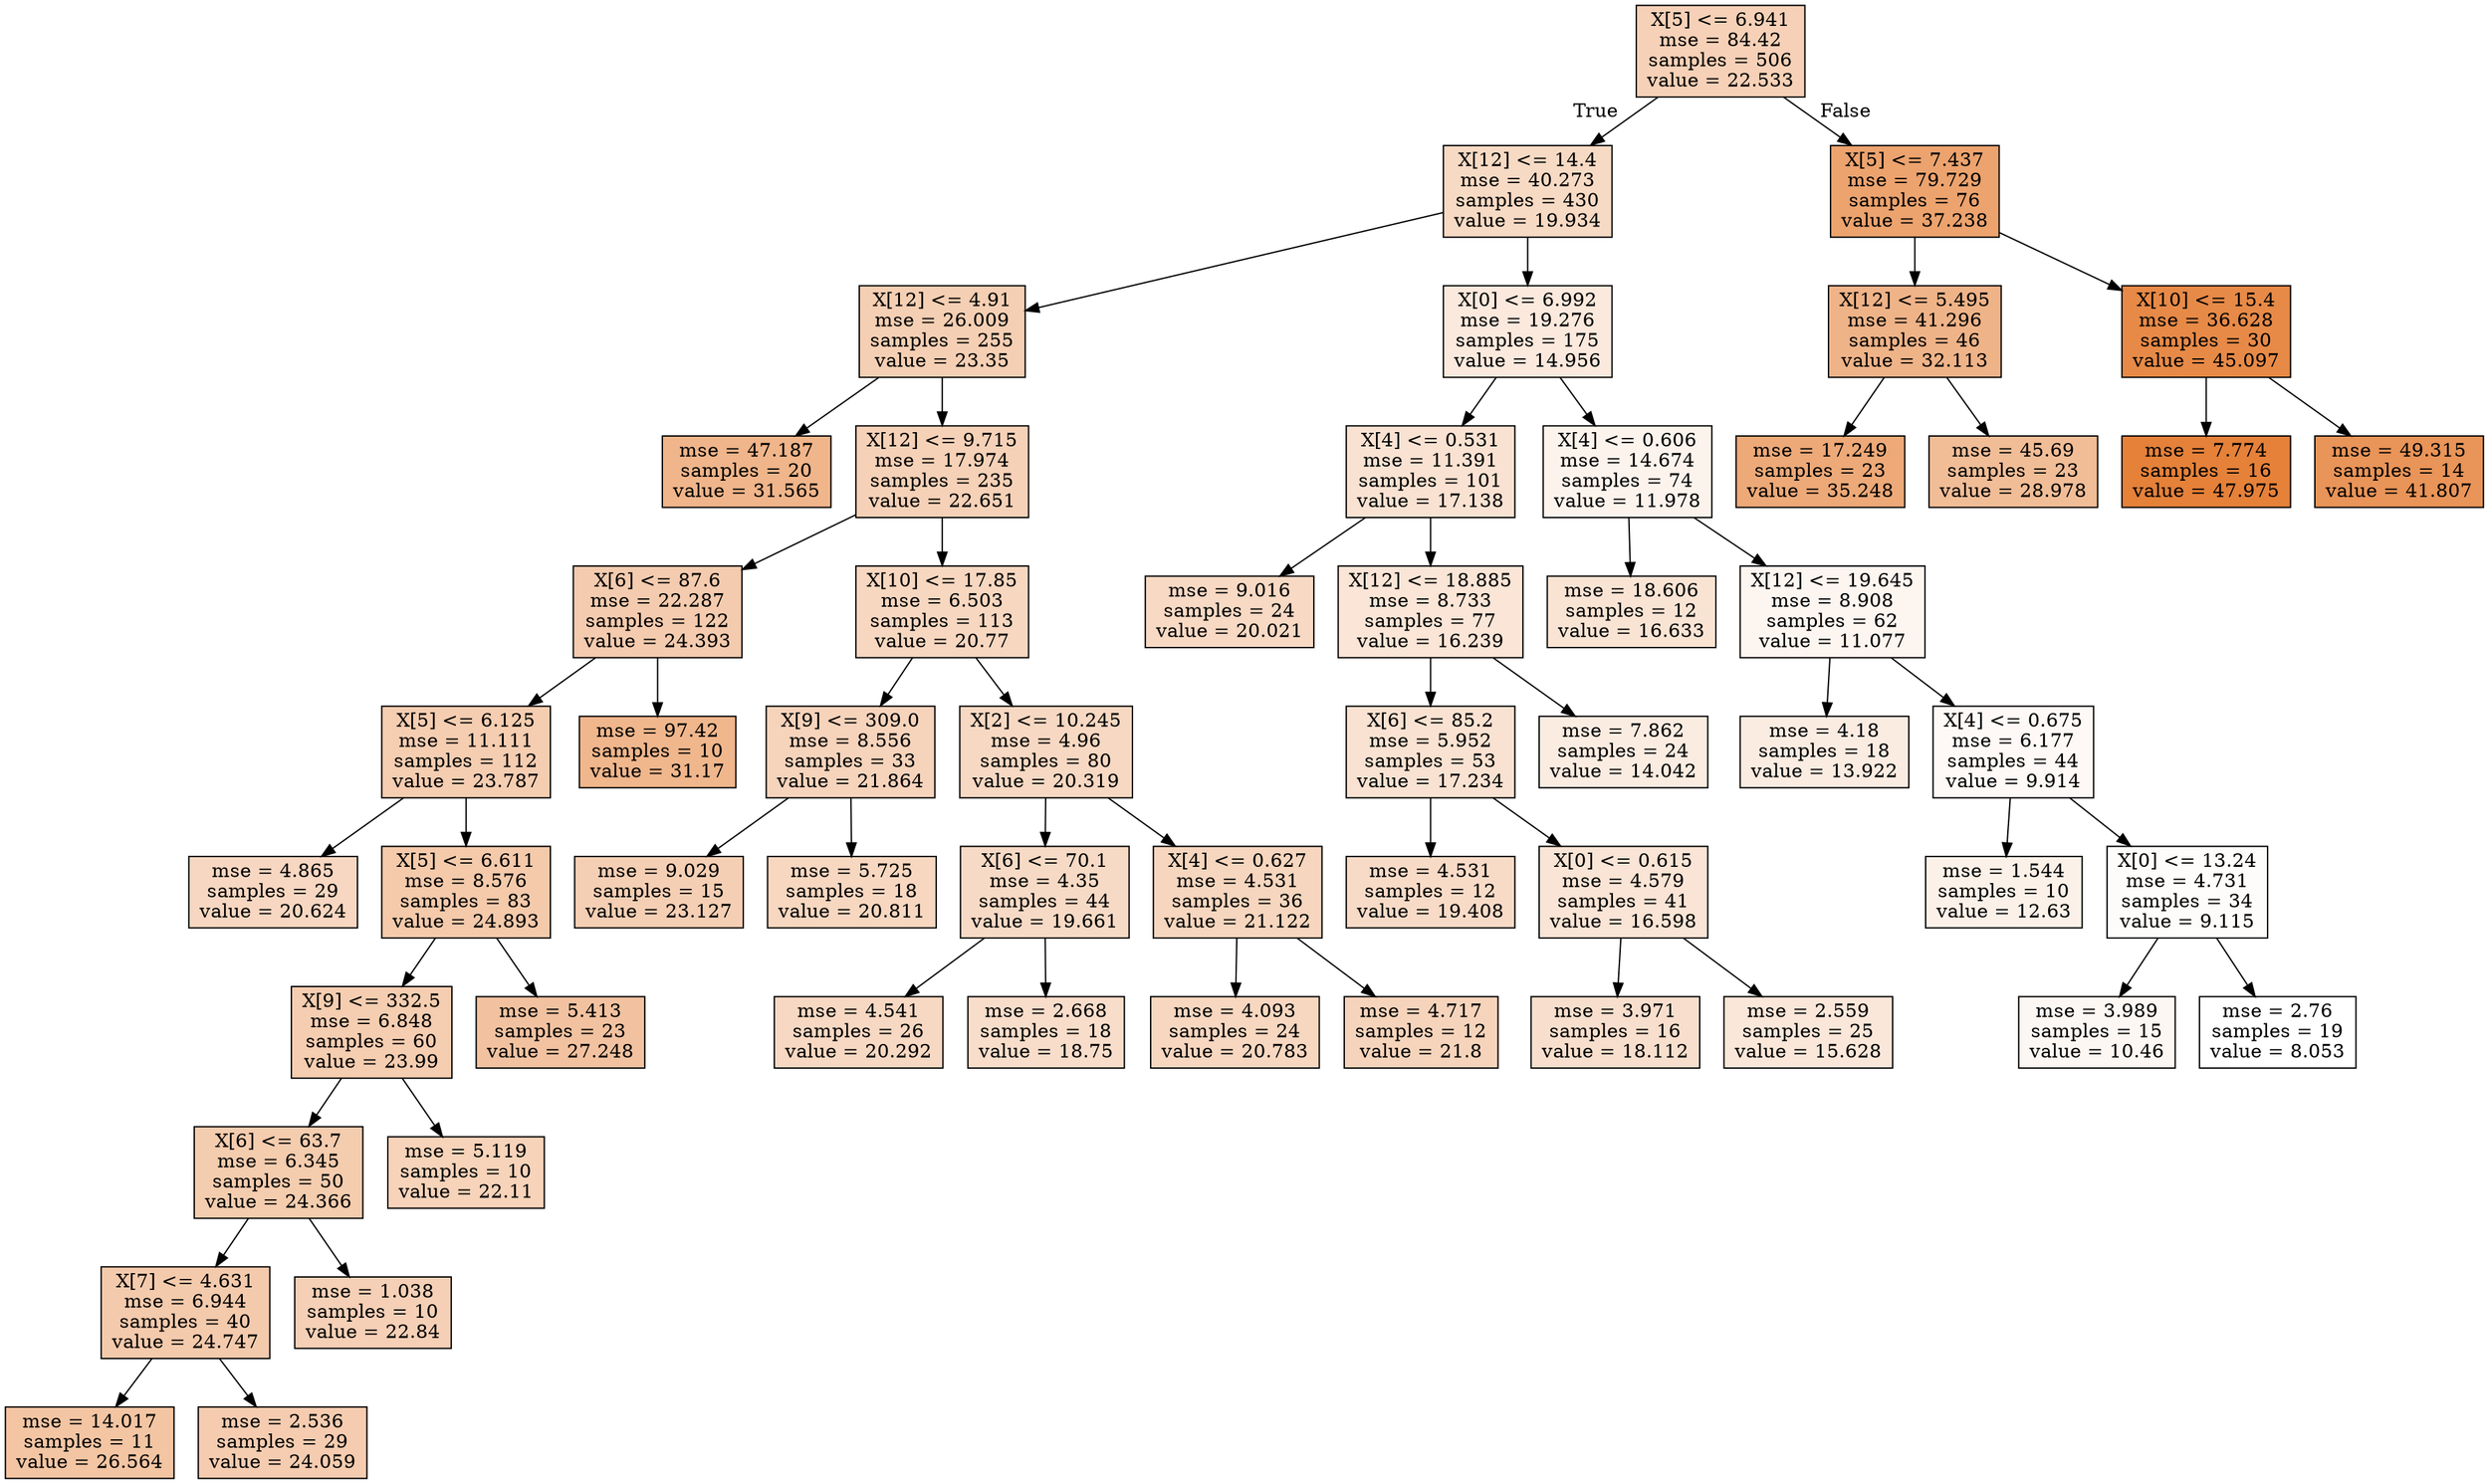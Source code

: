 digraph Tree {
node [shape=box, style="filled", color="black"] ;
0 [label="X[5] <= 6.941\nmse = 84.42\nsamples = 506\nvalue = 22.533", fillcolor="#f6d1b7"] ;
1 [label="X[12] <= 14.4\nmse = 40.273\nsamples = 430\nvalue = 19.934", fillcolor="#f7dac4"] ;
0 -> 1 [labeldistance=2.5, labelangle=45, headlabel="True"] ;
2 [label="X[12] <= 4.91\nmse = 26.009\nsamples = 255\nvalue = 23.35", fillcolor="#f5cfb3"] ;
1 -> 2 ;
3 [label="mse = 47.187\nsamples = 20\nvalue = 31.565", fillcolor="#f0b58a"] ;
2 -> 3 ;
4 [label="X[12] <= 9.715\nmse = 17.974\nsamples = 235\nvalue = 22.651", fillcolor="#f5d1b7"] ;
2 -> 4 ;
5 [label="X[6] <= 87.6\nmse = 22.287\nsamples = 122\nvalue = 24.393", fillcolor="#f4cbae"] ;
4 -> 5 ;
6 [label="X[5] <= 6.125\nmse = 11.111\nsamples = 112\nvalue = 23.787", fillcolor="#f5cdb1"] ;
5 -> 6 ;
7 [label="mse = 4.865\nsamples = 29\nvalue = 20.624", fillcolor="#f7d7c1"] ;
6 -> 7 ;
8 [label="X[5] <= 6.611\nmse = 8.576\nsamples = 83\nvalue = 24.893", fillcolor="#f4caab"] ;
6 -> 8 ;
9 [label="X[9] <= 332.5\nmse = 6.848\nsamples = 60\nvalue = 23.99", fillcolor="#f5cdb0"] ;
8 -> 9 ;
10 [label="X[6] <= 63.7\nmse = 6.345\nsamples = 50\nvalue = 24.366", fillcolor="#f4ccae"] ;
9 -> 10 ;
11 [label="X[7] <= 4.631\nmse = 6.944\nsamples = 40\nvalue = 24.747", fillcolor="#f4caac"] ;
10 -> 11 ;
12 [label="mse = 14.017\nsamples = 11\nvalue = 26.564", fillcolor="#f3c5a3"] ;
11 -> 12 ;
13 [label="mse = 2.536\nsamples = 29\nvalue = 24.059", fillcolor="#f5ccb0"] ;
11 -> 13 ;
14 [label="mse = 1.038\nsamples = 10\nvalue = 22.84", fillcolor="#f5d0b6"] ;
10 -> 14 ;
15 [label="mse = 5.119\nsamples = 10\nvalue = 22.11", fillcolor="#f6d3b9"] ;
9 -> 15 ;
16 [label="mse = 5.413\nsamples = 23\nvalue = 27.248", fillcolor="#f2c2a0"] ;
8 -> 16 ;
17 [label="mse = 97.42\nsamples = 10\nvalue = 31.17", fillcolor="#f0b68c"] ;
5 -> 17 ;
18 [label="X[10] <= 17.85\nmse = 6.503\nsamples = 113\nvalue = 20.77", fillcolor="#f7d7c0"] ;
4 -> 18 ;
19 [label="X[9] <= 309.0\nmse = 8.556\nsamples = 33\nvalue = 21.864", fillcolor="#f6d3bb"] ;
18 -> 19 ;
20 [label="mse = 9.029\nsamples = 15\nvalue = 23.127", fillcolor="#f5cfb4"] ;
19 -> 20 ;
21 [label="mse = 5.725\nsamples = 18\nvalue = 20.811", fillcolor="#f7d7c0"] ;
19 -> 21 ;
22 [label="X[2] <= 10.245\nmse = 4.96\nsamples = 80\nvalue = 20.319", fillcolor="#f7d8c2"] ;
18 -> 22 ;
23 [label="X[6] <= 70.1\nmse = 4.35\nsamples = 44\nvalue = 19.661", fillcolor="#f7dac5"] ;
22 -> 23 ;
24 [label="mse = 4.541\nsamples = 26\nvalue = 20.292", fillcolor="#f7d8c2"] ;
23 -> 24 ;
25 [label="mse = 2.668\nsamples = 18\nvalue = 18.75", fillcolor="#f8ddca"] ;
23 -> 25 ;
26 [label="X[4] <= 0.627\nmse = 4.531\nsamples = 36\nvalue = 21.122", fillcolor="#f6d6be"] ;
22 -> 26 ;
27 [label="mse = 4.093\nsamples = 24\nvalue = 20.783", fillcolor="#f7d7c0"] ;
26 -> 27 ;
28 [label="mse = 4.717\nsamples = 12\nvalue = 21.8", fillcolor="#f6d4bb"] ;
26 -> 28 ;
29 [label="X[0] <= 6.992\nmse = 19.276\nsamples = 175\nvalue = 14.956", fillcolor="#fbe9dd"] ;
1 -> 29 ;
30 [label="X[4] <= 0.531\nmse = 11.391\nsamples = 101\nvalue = 17.138", fillcolor="#f9e2d2"] ;
29 -> 30 ;
31 [label="mse = 9.016\nsamples = 24\nvalue = 20.021", fillcolor="#f7d9c4"] ;
30 -> 31 ;
32 [label="X[12] <= 18.885\nmse = 8.733\nsamples = 77\nvalue = 16.239", fillcolor="#fae5d6"] ;
30 -> 32 ;
33 [label="X[6] <= 85.2\nmse = 5.952\nsamples = 53\nvalue = 17.234", fillcolor="#f9e2d1"] ;
32 -> 33 ;
34 [label="mse = 4.531\nsamples = 12\nvalue = 19.408", fillcolor="#f8dbc7"] ;
33 -> 34 ;
35 [label="X[0] <= 0.615\nmse = 4.579\nsamples = 41\nvalue = 16.598", fillcolor="#f9e4d5"] ;
33 -> 35 ;
36 [label="mse = 3.971\nsamples = 16\nvalue = 18.112", fillcolor="#f8dfcd"] ;
35 -> 36 ;
37 [label="mse = 2.559\nsamples = 25\nvalue = 15.628", fillcolor="#fae7d9"] ;
35 -> 37 ;
38 [label="mse = 7.862\nsamples = 24\nvalue = 14.042", fillcolor="#fbece1"] ;
32 -> 38 ;
39 [label="X[4] <= 0.606\nmse = 14.674\nsamples = 74\nvalue = 11.978", fillcolor="#fcf3ec"] ;
29 -> 39 ;
40 [label="mse = 18.606\nsamples = 12\nvalue = 16.633", fillcolor="#f9e4d4"] ;
39 -> 40 ;
41 [label="X[12] <= 19.645\nmse = 8.908\nsamples = 62\nvalue = 11.077", fillcolor="#fdf5f0"] ;
39 -> 41 ;
42 [label="mse = 4.18\nsamples = 18\nvalue = 13.922", fillcolor="#fbece2"] ;
41 -> 42 ;
43 [label="X[4] <= 0.675\nmse = 6.177\nsamples = 44\nvalue = 9.914", fillcolor="#fef9f6"] ;
41 -> 43 ;
44 [label="mse = 1.544\nsamples = 10\nvalue = 12.63", fillcolor="#fcf1e8"] ;
43 -> 44 ;
45 [label="X[0] <= 13.24\nmse = 4.731\nsamples = 34\nvalue = 9.115", fillcolor="#fefcfa"] ;
43 -> 45 ;
46 [label="mse = 3.989\nsamples = 15\nvalue = 10.46", fillcolor="#fdf7f3"] ;
45 -> 46 ;
47 [label="mse = 2.76\nsamples = 19\nvalue = 8.053", fillcolor="#ffffff"] ;
45 -> 47 ;
48 [label="X[5] <= 7.437\nmse = 79.729\nsamples = 76\nvalue = 37.238", fillcolor="#eca36e"] ;
0 -> 48 [labeldistance=2.5, labelangle=-45, headlabel="False"] ;
49 [label="X[12] <= 5.495\nmse = 41.296\nsamples = 46\nvalue = 32.113", fillcolor="#efb388"] ;
48 -> 49 ;
50 [label="mse = 17.249\nsamples = 23\nvalue = 35.248", fillcolor="#eda978"] ;
49 -> 50 ;
51 [label="mse = 45.69\nsamples = 23\nvalue = 28.978", fillcolor="#f1bd97"] ;
49 -> 51 ;
52 [label="X[10] <= 15.4\nmse = 36.628\nsamples = 30\nvalue = 45.097", fillcolor="#e78a47"] ;
48 -> 52 ;
53 [label="mse = 7.774\nsamples = 16\nvalue = 47.975", fillcolor="#e58139"] ;
52 -> 53 ;
54 [label="mse = 49.315\nsamples = 14\nvalue = 41.807", fillcolor="#e99458"] ;
52 -> 54 ;
}